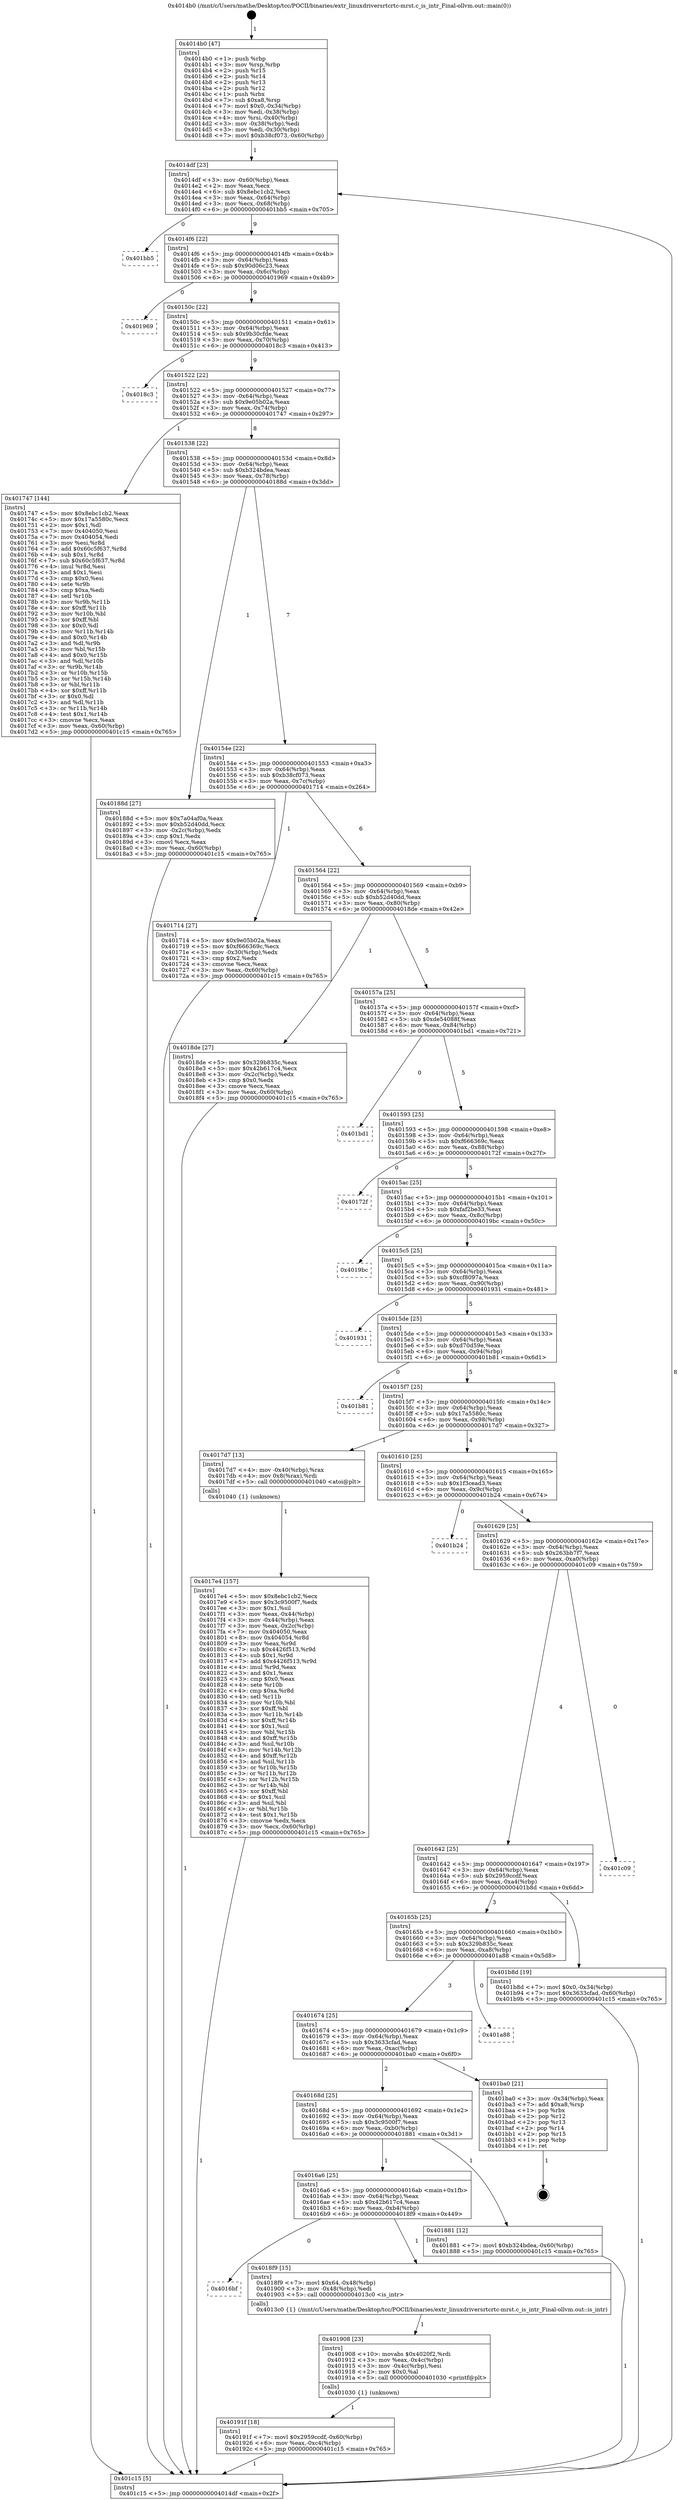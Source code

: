 digraph "0x4014b0" {
  label = "0x4014b0 (/mnt/c/Users/mathe/Desktop/tcc/POCII/binaries/extr_linuxdriversrtcrtc-mrst.c_is_intr_Final-ollvm.out::main(0))"
  labelloc = "t"
  node[shape=record]

  Entry [label="",width=0.3,height=0.3,shape=circle,fillcolor=black,style=filled]
  "0x4014df" [label="{
     0x4014df [23]\l
     | [instrs]\l
     &nbsp;&nbsp;0x4014df \<+3\>: mov -0x60(%rbp),%eax\l
     &nbsp;&nbsp;0x4014e2 \<+2\>: mov %eax,%ecx\l
     &nbsp;&nbsp;0x4014e4 \<+6\>: sub $0x8ebc1cb2,%ecx\l
     &nbsp;&nbsp;0x4014ea \<+3\>: mov %eax,-0x64(%rbp)\l
     &nbsp;&nbsp;0x4014ed \<+3\>: mov %ecx,-0x68(%rbp)\l
     &nbsp;&nbsp;0x4014f0 \<+6\>: je 0000000000401bb5 \<main+0x705\>\l
  }"]
  "0x401bb5" [label="{
     0x401bb5\l
  }", style=dashed]
  "0x4014f6" [label="{
     0x4014f6 [22]\l
     | [instrs]\l
     &nbsp;&nbsp;0x4014f6 \<+5\>: jmp 00000000004014fb \<main+0x4b\>\l
     &nbsp;&nbsp;0x4014fb \<+3\>: mov -0x64(%rbp),%eax\l
     &nbsp;&nbsp;0x4014fe \<+5\>: sub $0x90d06c23,%eax\l
     &nbsp;&nbsp;0x401503 \<+3\>: mov %eax,-0x6c(%rbp)\l
     &nbsp;&nbsp;0x401506 \<+6\>: je 0000000000401969 \<main+0x4b9\>\l
  }"]
  Exit [label="",width=0.3,height=0.3,shape=circle,fillcolor=black,style=filled,peripheries=2]
  "0x401969" [label="{
     0x401969\l
  }", style=dashed]
  "0x40150c" [label="{
     0x40150c [22]\l
     | [instrs]\l
     &nbsp;&nbsp;0x40150c \<+5\>: jmp 0000000000401511 \<main+0x61\>\l
     &nbsp;&nbsp;0x401511 \<+3\>: mov -0x64(%rbp),%eax\l
     &nbsp;&nbsp;0x401514 \<+5\>: sub $0x9b30cfde,%eax\l
     &nbsp;&nbsp;0x401519 \<+3\>: mov %eax,-0x70(%rbp)\l
     &nbsp;&nbsp;0x40151c \<+6\>: je 00000000004018c3 \<main+0x413\>\l
  }"]
  "0x40191f" [label="{
     0x40191f [18]\l
     | [instrs]\l
     &nbsp;&nbsp;0x40191f \<+7\>: movl $0x2959ccdf,-0x60(%rbp)\l
     &nbsp;&nbsp;0x401926 \<+6\>: mov %eax,-0xc4(%rbp)\l
     &nbsp;&nbsp;0x40192c \<+5\>: jmp 0000000000401c15 \<main+0x765\>\l
  }"]
  "0x4018c3" [label="{
     0x4018c3\l
  }", style=dashed]
  "0x401522" [label="{
     0x401522 [22]\l
     | [instrs]\l
     &nbsp;&nbsp;0x401522 \<+5\>: jmp 0000000000401527 \<main+0x77\>\l
     &nbsp;&nbsp;0x401527 \<+3\>: mov -0x64(%rbp),%eax\l
     &nbsp;&nbsp;0x40152a \<+5\>: sub $0x9e05b02a,%eax\l
     &nbsp;&nbsp;0x40152f \<+3\>: mov %eax,-0x74(%rbp)\l
     &nbsp;&nbsp;0x401532 \<+6\>: je 0000000000401747 \<main+0x297\>\l
  }"]
  "0x401908" [label="{
     0x401908 [23]\l
     | [instrs]\l
     &nbsp;&nbsp;0x401908 \<+10\>: movabs $0x4020f2,%rdi\l
     &nbsp;&nbsp;0x401912 \<+3\>: mov %eax,-0x4c(%rbp)\l
     &nbsp;&nbsp;0x401915 \<+3\>: mov -0x4c(%rbp),%esi\l
     &nbsp;&nbsp;0x401918 \<+2\>: mov $0x0,%al\l
     &nbsp;&nbsp;0x40191a \<+5\>: call 0000000000401030 \<printf@plt\>\l
     | [calls]\l
     &nbsp;&nbsp;0x401030 \{1\} (unknown)\l
  }"]
  "0x401747" [label="{
     0x401747 [144]\l
     | [instrs]\l
     &nbsp;&nbsp;0x401747 \<+5\>: mov $0x8ebc1cb2,%eax\l
     &nbsp;&nbsp;0x40174c \<+5\>: mov $0x17a5580c,%ecx\l
     &nbsp;&nbsp;0x401751 \<+2\>: mov $0x1,%dl\l
     &nbsp;&nbsp;0x401753 \<+7\>: mov 0x404050,%esi\l
     &nbsp;&nbsp;0x40175a \<+7\>: mov 0x404054,%edi\l
     &nbsp;&nbsp;0x401761 \<+3\>: mov %esi,%r8d\l
     &nbsp;&nbsp;0x401764 \<+7\>: add $0x60c5f637,%r8d\l
     &nbsp;&nbsp;0x40176b \<+4\>: sub $0x1,%r8d\l
     &nbsp;&nbsp;0x40176f \<+7\>: sub $0x60c5f637,%r8d\l
     &nbsp;&nbsp;0x401776 \<+4\>: imul %r8d,%esi\l
     &nbsp;&nbsp;0x40177a \<+3\>: and $0x1,%esi\l
     &nbsp;&nbsp;0x40177d \<+3\>: cmp $0x0,%esi\l
     &nbsp;&nbsp;0x401780 \<+4\>: sete %r9b\l
     &nbsp;&nbsp;0x401784 \<+3\>: cmp $0xa,%edi\l
     &nbsp;&nbsp;0x401787 \<+4\>: setl %r10b\l
     &nbsp;&nbsp;0x40178b \<+3\>: mov %r9b,%r11b\l
     &nbsp;&nbsp;0x40178e \<+4\>: xor $0xff,%r11b\l
     &nbsp;&nbsp;0x401792 \<+3\>: mov %r10b,%bl\l
     &nbsp;&nbsp;0x401795 \<+3\>: xor $0xff,%bl\l
     &nbsp;&nbsp;0x401798 \<+3\>: xor $0x0,%dl\l
     &nbsp;&nbsp;0x40179b \<+3\>: mov %r11b,%r14b\l
     &nbsp;&nbsp;0x40179e \<+4\>: and $0x0,%r14b\l
     &nbsp;&nbsp;0x4017a2 \<+3\>: and %dl,%r9b\l
     &nbsp;&nbsp;0x4017a5 \<+3\>: mov %bl,%r15b\l
     &nbsp;&nbsp;0x4017a8 \<+4\>: and $0x0,%r15b\l
     &nbsp;&nbsp;0x4017ac \<+3\>: and %dl,%r10b\l
     &nbsp;&nbsp;0x4017af \<+3\>: or %r9b,%r14b\l
     &nbsp;&nbsp;0x4017b2 \<+3\>: or %r10b,%r15b\l
     &nbsp;&nbsp;0x4017b5 \<+3\>: xor %r15b,%r14b\l
     &nbsp;&nbsp;0x4017b8 \<+3\>: or %bl,%r11b\l
     &nbsp;&nbsp;0x4017bb \<+4\>: xor $0xff,%r11b\l
     &nbsp;&nbsp;0x4017bf \<+3\>: or $0x0,%dl\l
     &nbsp;&nbsp;0x4017c2 \<+3\>: and %dl,%r11b\l
     &nbsp;&nbsp;0x4017c5 \<+3\>: or %r11b,%r14b\l
     &nbsp;&nbsp;0x4017c8 \<+4\>: test $0x1,%r14b\l
     &nbsp;&nbsp;0x4017cc \<+3\>: cmovne %ecx,%eax\l
     &nbsp;&nbsp;0x4017cf \<+3\>: mov %eax,-0x60(%rbp)\l
     &nbsp;&nbsp;0x4017d2 \<+5\>: jmp 0000000000401c15 \<main+0x765\>\l
  }"]
  "0x401538" [label="{
     0x401538 [22]\l
     | [instrs]\l
     &nbsp;&nbsp;0x401538 \<+5\>: jmp 000000000040153d \<main+0x8d\>\l
     &nbsp;&nbsp;0x40153d \<+3\>: mov -0x64(%rbp),%eax\l
     &nbsp;&nbsp;0x401540 \<+5\>: sub $0xb324bdea,%eax\l
     &nbsp;&nbsp;0x401545 \<+3\>: mov %eax,-0x78(%rbp)\l
     &nbsp;&nbsp;0x401548 \<+6\>: je 000000000040188d \<main+0x3dd\>\l
  }"]
  "0x4016bf" [label="{
     0x4016bf\l
  }", style=dashed]
  "0x40188d" [label="{
     0x40188d [27]\l
     | [instrs]\l
     &nbsp;&nbsp;0x40188d \<+5\>: mov $0x7a04af0a,%eax\l
     &nbsp;&nbsp;0x401892 \<+5\>: mov $0xb52d40dd,%ecx\l
     &nbsp;&nbsp;0x401897 \<+3\>: mov -0x2c(%rbp),%edx\l
     &nbsp;&nbsp;0x40189a \<+3\>: cmp $0x1,%edx\l
     &nbsp;&nbsp;0x40189d \<+3\>: cmovl %ecx,%eax\l
     &nbsp;&nbsp;0x4018a0 \<+3\>: mov %eax,-0x60(%rbp)\l
     &nbsp;&nbsp;0x4018a3 \<+5\>: jmp 0000000000401c15 \<main+0x765\>\l
  }"]
  "0x40154e" [label="{
     0x40154e [22]\l
     | [instrs]\l
     &nbsp;&nbsp;0x40154e \<+5\>: jmp 0000000000401553 \<main+0xa3\>\l
     &nbsp;&nbsp;0x401553 \<+3\>: mov -0x64(%rbp),%eax\l
     &nbsp;&nbsp;0x401556 \<+5\>: sub $0xb38cf073,%eax\l
     &nbsp;&nbsp;0x40155b \<+3\>: mov %eax,-0x7c(%rbp)\l
     &nbsp;&nbsp;0x40155e \<+6\>: je 0000000000401714 \<main+0x264\>\l
  }"]
  "0x4018f9" [label="{
     0x4018f9 [15]\l
     | [instrs]\l
     &nbsp;&nbsp;0x4018f9 \<+7\>: movl $0x64,-0x48(%rbp)\l
     &nbsp;&nbsp;0x401900 \<+3\>: mov -0x48(%rbp),%edi\l
     &nbsp;&nbsp;0x401903 \<+5\>: call 00000000004013c0 \<is_intr\>\l
     | [calls]\l
     &nbsp;&nbsp;0x4013c0 \{1\} (/mnt/c/Users/mathe/Desktop/tcc/POCII/binaries/extr_linuxdriversrtcrtc-mrst.c_is_intr_Final-ollvm.out::is_intr)\l
  }"]
  "0x401714" [label="{
     0x401714 [27]\l
     | [instrs]\l
     &nbsp;&nbsp;0x401714 \<+5\>: mov $0x9e05b02a,%eax\l
     &nbsp;&nbsp;0x401719 \<+5\>: mov $0xf666369c,%ecx\l
     &nbsp;&nbsp;0x40171e \<+3\>: mov -0x30(%rbp),%edx\l
     &nbsp;&nbsp;0x401721 \<+3\>: cmp $0x2,%edx\l
     &nbsp;&nbsp;0x401724 \<+3\>: cmovne %ecx,%eax\l
     &nbsp;&nbsp;0x401727 \<+3\>: mov %eax,-0x60(%rbp)\l
     &nbsp;&nbsp;0x40172a \<+5\>: jmp 0000000000401c15 \<main+0x765\>\l
  }"]
  "0x401564" [label="{
     0x401564 [22]\l
     | [instrs]\l
     &nbsp;&nbsp;0x401564 \<+5\>: jmp 0000000000401569 \<main+0xb9\>\l
     &nbsp;&nbsp;0x401569 \<+3\>: mov -0x64(%rbp),%eax\l
     &nbsp;&nbsp;0x40156c \<+5\>: sub $0xb52d40dd,%eax\l
     &nbsp;&nbsp;0x401571 \<+3\>: mov %eax,-0x80(%rbp)\l
     &nbsp;&nbsp;0x401574 \<+6\>: je 00000000004018de \<main+0x42e\>\l
  }"]
  "0x401c15" [label="{
     0x401c15 [5]\l
     | [instrs]\l
     &nbsp;&nbsp;0x401c15 \<+5\>: jmp 00000000004014df \<main+0x2f\>\l
  }"]
  "0x4014b0" [label="{
     0x4014b0 [47]\l
     | [instrs]\l
     &nbsp;&nbsp;0x4014b0 \<+1\>: push %rbp\l
     &nbsp;&nbsp;0x4014b1 \<+3\>: mov %rsp,%rbp\l
     &nbsp;&nbsp;0x4014b4 \<+2\>: push %r15\l
     &nbsp;&nbsp;0x4014b6 \<+2\>: push %r14\l
     &nbsp;&nbsp;0x4014b8 \<+2\>: push %r13\l
     &nbsp;&nbsp;0x4014ba \<+2\>: push %r12\l
     &nbsp;&nbsp;0x4014bc \<+1\>: push %rbx\l
     &nbsp;&nbsp;0x4014bd \<+7\>: sub $0xa8,%rsp\l
     &nbsp;&nbsp;0x4014c4 \<+7\>: movl $0x0,-0x34(%rbp)\l
     &nbsp;&nbsp;0x4014cb \<+3\>: mov %edi,-0x38(%rbp)\l
     &nbsp;&nbsp;0x4014ce \<+4\>: mov %rsi,-0x40(%rbp)\l
     &nbsp;&nbsp;0x4014d2 \<+3\>: mov -0x38(%rbp),%edi\l
     &nbsp;&nbsp;0x4014d5 \<+3\>: mov %edi,-0x30(%rbp)\l
     &nbsp;&nbsp;0x4014d8 \<+7\>: movl $0xb38cf073,-0x60(%rbp)\l
  }"]
  "0x4016a6" [label="{
     0x4016a6 [25]\l
     | [instrs]\l
     &nbsp;&nbsp;0x4016a6 \<+5\>: jmp 00000000004016ab \<main+0x1fb\>\l
     &nbsp;&nbsp;0x4016ab \<+3\>: mov -0x64(%rbp),%eax\l
     &nbsp;&nbsp;0x4016ae \<+5\>: sub $0x42b617c4,%eax\l
     &nbsp;&nbsp;0x4016b3 \<+6\>: mov %eax,-0xb4(%rbp)\l
     &nbsp;&nbsp;0x4016b9 \<+6\>: je 00000000004018f9 \<main+0x449\>\l
  }"]
  "0x4018de" [label="{
     0x4018de [27]\l
     | [instrs]\l
     &nbsp;&nbsp;0x4018de \<+5\>: mov $0x329b835c,%eax\l
     &nbsp;&nbsp;0x4018e3 \<+5\>: mov $0x42b617c4,%ecx\l
     &nbsp;&nbsp;0x4018e8 \<+3\>: mov -0x2c(%rbp),%edx\l
     &nbsp;&nbsp;0x4018eb \<+3\>: cmp $0x0,%edx\l
     &nbsp;&nbsp;0x4018ee \<+3\>: cmove %ecx,%eax\l
     &nbsp;&nbsp;0x4018f1 \<+3\>: mov %eax,-0x60(%rbp)\l
     &nbsp;&nbsp;0x4018f4 \<+5\>: jmp 0000000000401c15 \<main+0x765\>\l
  }"]
  "0x40157a" [label="{
     0x40157a [25]\l
     | [instrs]\l
     &nbsp;&nbsp;0x40157a \<+5\>: jmp 000000000040157f \<main+0xcf\>\l
     &nbsp;&nbsp;0x40157f \<+3\>: mov -0x64(%rbp),%eax\l
     &nbsp;&nbsp;0x401582 \<+5\>: sub $0xde54088f,%eax\l
     &nbsp;&nbsp;0x401587 \<+6\>: mov %eax,-0x84(%rbp)\l
     &nbsp;&nbsp;0x40158d \<+6\>: je 0000000000401bd1 \<main+0x721\>\l
  }"]
  "0x401881" [label="{
     0x401881 [12]\l
     | [instrs]\l
     &nbsp;&nbsp;0x401881 \<+7\>: movl $0xb324bdea,-0x60(%rbp)\l
     &nbsp;&nbsp;0x401888 \<+5\>: jmp 0000000000401c15 \<main+0x765\>\l
  }"]
  "0x401bd1" [label="{
     0x401bd1\l
  }", style=dashed]
  "0x401593" [label="{
     0x401593 [25]\l
     | [instrs]\l
     &nbsp;&nbsp;0x401593 \<+5\>: jmp 0000000000401598 \<main+0xe8\>\l
     &nbsp;&nbsp;0x401598 \<+3\>: mov -0x64(%rbp),%eax\l
     &nbsp;&nbsp;0x40159b \<+5\>: sub $0xf666369c,%eax\l
     &nbsp;&nbsp;0x4015a0 \<+6\>: mov %eax,-0x88(%rbp)\l
     &nbsp;&nbsp;0x4015a6 \<+6\>: je 000000000040172f \<main+0x27f\>\l
  }"]
  "0x40168d" [label="{
     0x40168d [25]\l
     | [instrs]\l
     &nbsp;&nbsp;0x40168d \<+5\>: jmp 0000000000401692 \<main+0x1e2\>\l
     &nbsp;&nbsp;0x401692 \<+3\>: mov -0x64(%rbp),%eax\l
     &nbsp;&nbsp;0x401695 \<+5\>: sub $0x3c9500f7,%eax\l
     &nbsp;&nbsp;0x40169a \<+6\>: mov %eax,-0xb0(%rbp)\l
     &nbsp;&nbsp;0x4016a0 \<+6\>: je 0000000000401881 \<main+0x3d1\>\l
  }"]
  "0x40172f" [label="{
     0x40172f\l
  }", style=dashed]
  "0x4015ac" [label="{
     0x4015ac [25]\l
     | [instrs]\l
     &nbsp;&nbsp;0x4015ac \<+5\>: jmp 00000000004015b1 \<main+0x101\>\l
     &nbsp;&nbsp;0x4015b1 \<+3\>: mov -0x64(%rbp),%eax\l
     &nbsp;&nbsp;0x4015b4 \<+5\>: sub $0xfaf2be33,%eax\l
     &nbsp;&nbsp;0x4015b9 \<+6\>: mov %eax,-0x8c(%rbp)\l
     &nbsp;&nbsp;0x4015bf \<+6\>: je 00000000004019bc \<main+0x50c\>\l
  }"]
  "0x401ba0" [label="{
     0x401ba0 [21]\l
     | [instrs]\l
     &nbsp;&nbsp;0x401ba0 \<+3\>: mov -0x34(%rbp),%eax\l
     &nbsp;&nbsp;0x401ba3 \<+7\>: add $0xa8,%rsp\l
     &nbsp;&nbsp;0x401baa \<+1\>: pop %rbx\l
     &nbsp;&nbsp;0x401bab \<+2\>: pop %r12\l
     &nbsp;&nbsp;0x401bad \<+2\>: pop %r13\l
     &nbsp;&nbsp;0x401baf \<+2\>: pop %r14\l
     &nbsp;&nbsp;0x401bb1 \<+2\>: pop %r15\l
     &nbsp;&nbsp;0x401bb3 \<+1\>: pop %rbp\l
     &nbsp;&nbsp;0x401bb4 \<+1\>: ret\l
  }"]
  "0x4019bc" [label="{
     0x4019bc\l
  }", style=dashed]
  "0x4015c5" [label="{
     0x4015c5 [25]\l
     | [instrs]\l
     &nbsp;&nbsp;0x4015c5 \<+5\>: jmp 00000000004015ca \<main+0x11a\>\l
     &nbsp;&nbsp;0x4015ca \<+3\>: mov -0x64(%rbp),%eax\l
     &nbsp;&nbsp;0x4015cd \<+5\>: sub $0xcf8097a,%eax\l
     &nbsp;&nbsp;0x4015d2 \<+6\>: mov %eax,-0x90(%rbp)\l
     &nbsp;&nbsp;0x4015d8 \<+6\>: je 0000000000401931 \<main+0x481\>\l
  }"]
  "0x401674" [label="{
     0x401674 [25]\l
     | [instrs]\l
     &nbsp;&nbsp;0x401674 \<+5\>: jmp 0000000000401679 \<main+0x1c9\>\l
     &nbsp;&nbsp;0x401679 \<+3\>: mov -0x64(%rbp),%eax\l
     &nbsp;&nbsp;0x40167c \<+5\>: sub $0x3633cfad,%eax\l
     &nbsp;&nbsp;0x401681 \<+6\>: mov %eax,-0xac(%rbp)\l
     &nbsp;&nbsp;0x401687 \<+6\>: je 0000000000401ba0 \<main+0x6f0\>\l
  }"]
  "0x401931" [label="{
     0x401931\l
  }", style=dashed]
  "0x4015de" [label="{
     0x4015de [25]\l
     | [instrs]\l
     &nbsp;&nbsp;0x4015de \<+5\>: jmp 00000000004015e3 \<main+0x133\>\l
     &nbsp;&nbsp;0x4015e3 \<+3\>: mov -0x64(%rbp),%eax\l
     &nbsp;&nbsp;0x4015e6 \<+5\>: sub $0xd70d59e,%eax\l
     &nbsp;&nbsp;0x4015eb \<+6\>: mov %eax,-0x94(%rbp)\l
     &nbsp;&nbsp;0x4015f1 \<+6\>: je 0000000000401b81 \<main+0x6d1\>\l
  }"]
  "0x401a88" [label="{
     0x401a88\l
  }", style=dashed]
  "0x401b81" [label="{
     0x401b81\l
  }", style=dashed]
  "0x4015f7" [label="{
     0x4015f7 [25]\l
     | [instrs]\l
     &nbsp;&nbsp;0x4015f7 \<+5\>: jmp 00000000004015fc \<main+0x14c\>\l
     &nbsp;&nbsp;0x4015fc \<+3\>: mov -0x64(%rbp),%eax\l
     &nbsp;&nbsp;0x4015ff \<+5\>: sub $0x17a5580c,%eax\l
     &nbsp;&nbsp;0x401604 \<+6\>: mov %eax,-0x98(%rbp)\l
     &nbsp;&nbsp;0x40160a \<+6\>: je 00000000004017d7 \<main+0x327\>\l
  }"]
  "0x40165b" [label="{
     0x40165b [25]\l
     | [instrs]\l
     &nbsp;&nbsp;0x40165b \<+5\>: jmp 0000000000401660 \<main+0x1b0\>\l
     &nbsp;&nbsp;0x401660 \<+3\>: mov -0x64(%rbp),%eax\l
     &nbsp;&nbsp;0x401663 \<+5\>: sub $0x329b835c,%eax\l
     &nbsp;&nbsp;0x401668 \<+6\>: mov %eax,-0xa8(%rbp)\l
     &nbsp;&nbsp;0x40166e \<+6\>: je 0000000000401a88 \<main+0x5d8\>\l
  }"]
  "0x4017d7" [label="{
     0x4017d7 [13]\l
     | [instrs]\l
     &nbsp;&nbsp;0x4017d7 \<+4\>: mov -0x40(%rbp),%rax\l
     &nbsp;&nbsp;0x4017db \<+4\>: mov 0x8(%rax),%rdi\l
     &nbsp;&nbsp;0x4017df \<+5\>: call 0000000000401040 \<atoi@plt\>\l
     | [calls]\l
     &nbsp;&nbsp;0x401040 \{1\} (unknown)\l
  }"]
  "0x401610" [label="{
     0x401610 [25]\l
     | [instrs]\l
     &nbsp;&nbsp;0x401610 \<+5\>: jmp 0000000000401615 \<main+0x165\>\l
     &nbsp;&nbsp;0x401615 \<+3\>: mov -0x64(%rbp),%eax\l
     &nbsp;&nbsp;0x401618 \<+5\>: sub $0x1f3cead3,%eax\l
     &nbsp;&nbsp;0x40161d \<+6\>: mov %eax,-0x9c(%rbp)\l
     &nbsp;&nbsp;0x401623 \<+6\>: je 0000000000401b24 \<main+0x674\>\l
  }"]
  "0x4017e4" [label="{
     0x4017e4 [157]\l
     | [instrs]\l
     &nbsp;&nbsp;0x4017e4 \<+5\>: mov $0x8ebc1cb2,%ecx\l
     &nbsp;&nbsp;0x4017e9 \<+5\>: mov $0x3c9500f7,%edx\l
     &nbsp;&nbsp;0x4017ee \<+3\>: mov $0x1,%sil\l
     &nbsp;&nbsp;0x4017f1 \<+3\>: mov %eax,-0x44(%rbp)\l
     &nbsp;&nbsp;0x4017f4 \<+3\>: mov -0x44(%rbp),%eax\l
     &nbsp;&nbsp;0x4017f7 \<+3\>: mov %eax,-0x2c(%rbp)\l
     &nbsp;&nbsp;0x4017fa \<+7\>: mov 0x404050,%eax\l
     &nbsp;&nbsp;0x401801 \<+8\>: mov 0x404054,%r8d\l
     &nbsp;&nbsp;0x401809 \<+3\>: mov %eax,%r9d\l
     &nbsp;&nbsp;0x40180c \<+7\>: sub $0x4426f513,%r9d\l
     &nbsp;&nbsp;0x401813 \<+4\>: sub $0x1,%r9d\l
     &nbsp;&nbsp;0x401817 \<+7\>: add $0x4426f513,%r9d\l
     &nbsp;&nbsp;0x40181e \<+4\>: imul %r9d,%eax\l
     &nbsp;&nbsp;0x401822 \<+3\>: and $0x1,%eax\l
     &nbsp;&nbsp;0x401825 \<+3\>: cmp $0x0,%eax\l
     &nbsp;&nbsp;0x401828 \<+4\>: sete %r10b\l
     &nbsp;&nbsp;0x40182c \<+4\>: cmp $0xa,%r8d\l
     &nbsp;&nbsp;0x401830 \<+4\>: setl %r11b\l
     &nbsp;&nbsp;0x401834 \<+3\>: mov %r10b,%bl\l
     &nbsp;&nbsp;0x401837 \<+3\>: xor $0xff,%bl\l
     &nbsp;&nbsp;0x40183a \<+3\>: mov %r11b,%r14b\l
     &nbsp;&nbsp;0x40183d \<+4\>: xor $0xff,%r14b\l
     &nbsp;&nbsp;0x401841 \<+4\>: xor $0x1,%sil\l
     &nbsp;&nbsp;0x401845 \<+3\>: mov %bl,%r15b\l
     &nbsp;&nbsp;0x401848 \<+4\>: and $0xff,%r15b\l
     &nbsp;&nbsp;0x40184c \<+3\>: and %sil,%r10b\l
     &nbsp;&nbsp;0x40184f \<+3\>: mov %r14b,%r12b\l
     &nbsp;&nbsp;0x401852 \<+4\>: and $0xff,%r12b\l
     &nbsp;&nbsp;0x401856 \<+3\>: and %sil,%r11b\l
     &nbsp;&nbsp;0x401859 \<+3\>: or %r10b,%r15b\l
     &nbsp;&nbsp;0x40185c \<+3\>: or %r11b,%r12b\l
     &nbsp;&nbsp;0x40185f \<+3\>: xor %r12b,%r15b\l
     &nbsp;&nbsp;0x401862 \<+3\>: or %r14b,%bl\l
     &nbsp;&nbsp;0x401865 \<+3\>: xor $0xff,%bl\l
     &nbsp;&nbsp;0x401868 \<+4\>: or $0x1,%sil\l
     &nbsp;&nbsp;0x40186c \<+3\>: and %sil,%bl\l
     &nbsp;&nbsp;0x40186f \<+3\>: or %bl,%r15b\l
     &nbsp;&nbsp;0x401872 \<+4\>: test $0x1,%r15b\l
     &nbsp;&nbsp;0x401876 \<+3\>: cmovne %edx,%ecx\l
     &nbsp;&nbsp;0x401879 \<+3\>: mov %ecx,-0x60(%rbp)\l
     &nbsp;&nbsp;0x40187c \<+5\>: jmp 0000000000401c15 \<main+0x765\>\l
  }"]
  "0x401b8d" [label="{
     0x401b8d [19]\l
     | [instrs]\l
     &nbsp;&nbsp;0x401b8d \<+7\>: movl $0x0,-0x34(%rbp)\l
     &nbsp;&nbsp;0x401b94 \<+7\>: movl $0x3633cfad,-0x60(%rbp)\l
     &nbsp;&nbsp;0x401b9b \<+5\>: jmp 0000000000401c15 \<main+0x765\>\l
  }"]
  "0x401b24" [label="{
     0x401b24\l
  }", style=dashed]
  "0x401629" [label="{
     0x401629 [25]\l
     | [instrs]\l
     &nbsp;&nbsp;0x401629 \<+5\>: jmp 000000000040162e \<main+0x17e\>\l
     &nbsp;&nbsp;0x40162e \<+3\>: mov -0x64(%rbp),%eax\l
     &nbsp;&nbsp;0x401631 \<+5\>: sub $0x263bb7f7,%eax\l
     &nbsp;&nbsp;0x401636 \<+6\>: mov %eax,-0xa0(%rbp)\l
     &nbsp;&nbsp;0x40163c \<+6\>: je 0000000000401c09 \<main+0x759\>\l
  }"]
  "0x401642" [label="{
     0x401642 [25]\l
     | [instrs]\l
     &nbsp;&nbsp;0x401642 \<+5\>: jmp 0000000000401647 \<main+0x197\>\l
     &nbsp;&nbsp;0x401647 \<+3\>: mov -0x64(%rbp),%eax\l
     &nbsp;&nbsp;0x40164a \<+5\>: sub $0x2959ccdf,%eax\l
     &nbsp;&nbsp;0x40164f \<+6\>: mov %eax,-0xa4(%rbp)\l
     &nbsp;&nbsp;0x401655 \<+6\>: je 0000000000401b8d \<main+0x6dd\>\l
  }"]
  "0x401c09" [label="{
     0x401c09\l
  }", style=dashed]
  Entry -> "0x4014b0" [label=" 1"]
  "0x4014df" -> "0x401bb5" [label=" 0"]
  "0x4014df" -> "0x4014f6" [label=" 9"]
  "0x401ba0" -> Exit [label=" 1"]
  "0x4014f6" -> "0x401969" [label=" 0"]
  "0x4014f6" -> "0x40150c" [label=" 9"]
  "0x401b8d" -> "0x401c15" [label=" 1"]
  "0x40150c" -> "0x4018c3" [label=" 0"]
  "0x40150c" -> "0x401522" [label=" 9"]
  "0x40191f" -> "0x401c15" [label=" 1"]
  "0x401522" -> "0x401747" [label=" 1"]
  "0x401522" -> "0x401538" [label=" 8"]
  "0x401908" -> "0x40191f" [label=" 1"]
  "0x401538" -> "0x40188d" [label=" 1"]
  "0x401538" -> "0x40154e" [label=" 7"]
  "0x4018f9" -> "0x401908" [label=" 1"]
  "0x40154e" -> "0x401714" [label=" 1"]
  "0x40154e" -> "0x401564" [label=" 6"]
  "0x401714" -> "0x401c15" [label=" 1"]
  "0x4014b0" -> "0x4014df" [label=" 1"]
  "0x401c15" -> "0x4014df" [label=" 8"]
  "0x401747" -> "0x401c15" [label=" 1"]
  "0x4016a6" -> "0x4016bf" [label=" 0"]
  "0x401564" -> "0x4018de" [label=" 1"]
  "0x401564" -> "0x40157a" [label=" 5"]
  "0x4016a6" -> "0x4018f9" [label=" 1"]
  "0x40157a" -> "0x401bd1" [label=" 0"]
  "0x40157a" -> "0x401593" [label=" 5"]
  "0x4018de" -> "0x401c15" [label=" 1"]
  "0x401593" -> "0x40172f" [label=" 0"]
  "0x401593" -> "0x4015ac" [label=" 5"]
  "0x401881" -> "0x401c15" [label=" 1"]
  "0x4015ac" -> "0x4019bc" [label=" 0"]
  "0x4015ac" -> "0x4015c5" [label=" 5"]
  "0x40168d" -> "0x4016a6" [label=" 1"]
  "0x4015c5" -> "0x401931" [label=" 0"]
  "0x4015c5" -> "0x4015de" [label=" 5"]
  "0x40188d" -> "0x401c15" [label=" 1"]
  "0x4015de" -> "0x401b81" [label=" 0"]
  "0x4015de" -> "0x4015f7" [label=" 5"]
  "0x401674" -> "0x40168d" [label=" 2"]
  "0x4015f7" -> "0x4017d7" [label=" 1"]
  "0x4015f7" -> "0x401610" [label=" 4"]
  "0x4017d7" -> "0x4017e4" [label=" 1"]
  "0x4017e4" -> "0x401c15" [label=" 1"]
  "0x40168d" -> "0x401881" [label=" 1"]
  "0x401610" -> "0x401b24" [label=" 0"]
  "0x401610" -> "0x401629" [label=" 4"]
  "0x40165b" -> "0x401674" [label=" 3"]
  "0x401629" -> "0x401c09" [label=" 0"]
  "0x401629" -> "0x401642" [label=" 4"]
  "0x40165b" -> "0x401a88" [label=" 0"]
  "0x401642" -> "0x401b8d" [label=" 1"]
  "0x401642" -> "0x40165b" [label=" 3"]
  "0x401674" -> "0x401ba0" [label=" 1"]
}
